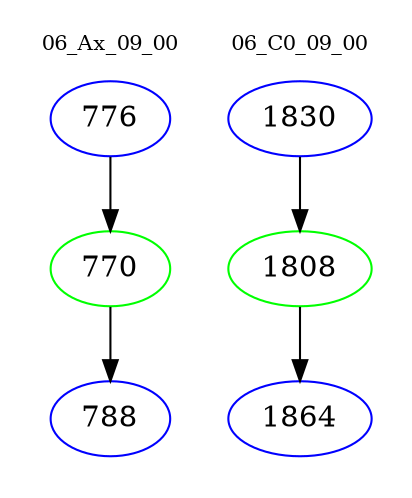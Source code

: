 digraph{
subgraph cluster_0 {
color = white
label = "06_Ax_09_00";
fontsize=10;
T0_776 [label="776", color="blue"]
T0_776 -> T0_770 [color="black"]
T0_770 [label="770", color="green"]
T0_770 -> T0_788 [color="black"]
T0_788 [label="788", color="blue"]
}
subgraph cluster_1 {
color = white
label = "06_C0_09_00";
fontsize=10;
T1_1830 [label="1830", color="blue"]
T1_1830 -> T1_1808 [color="black"]
T1_1808 [label="1808", color="green"]
T1_1808 -> T1_1864 [color="black"]
T1_1864 [label="1864", color="blue"]
}
}
